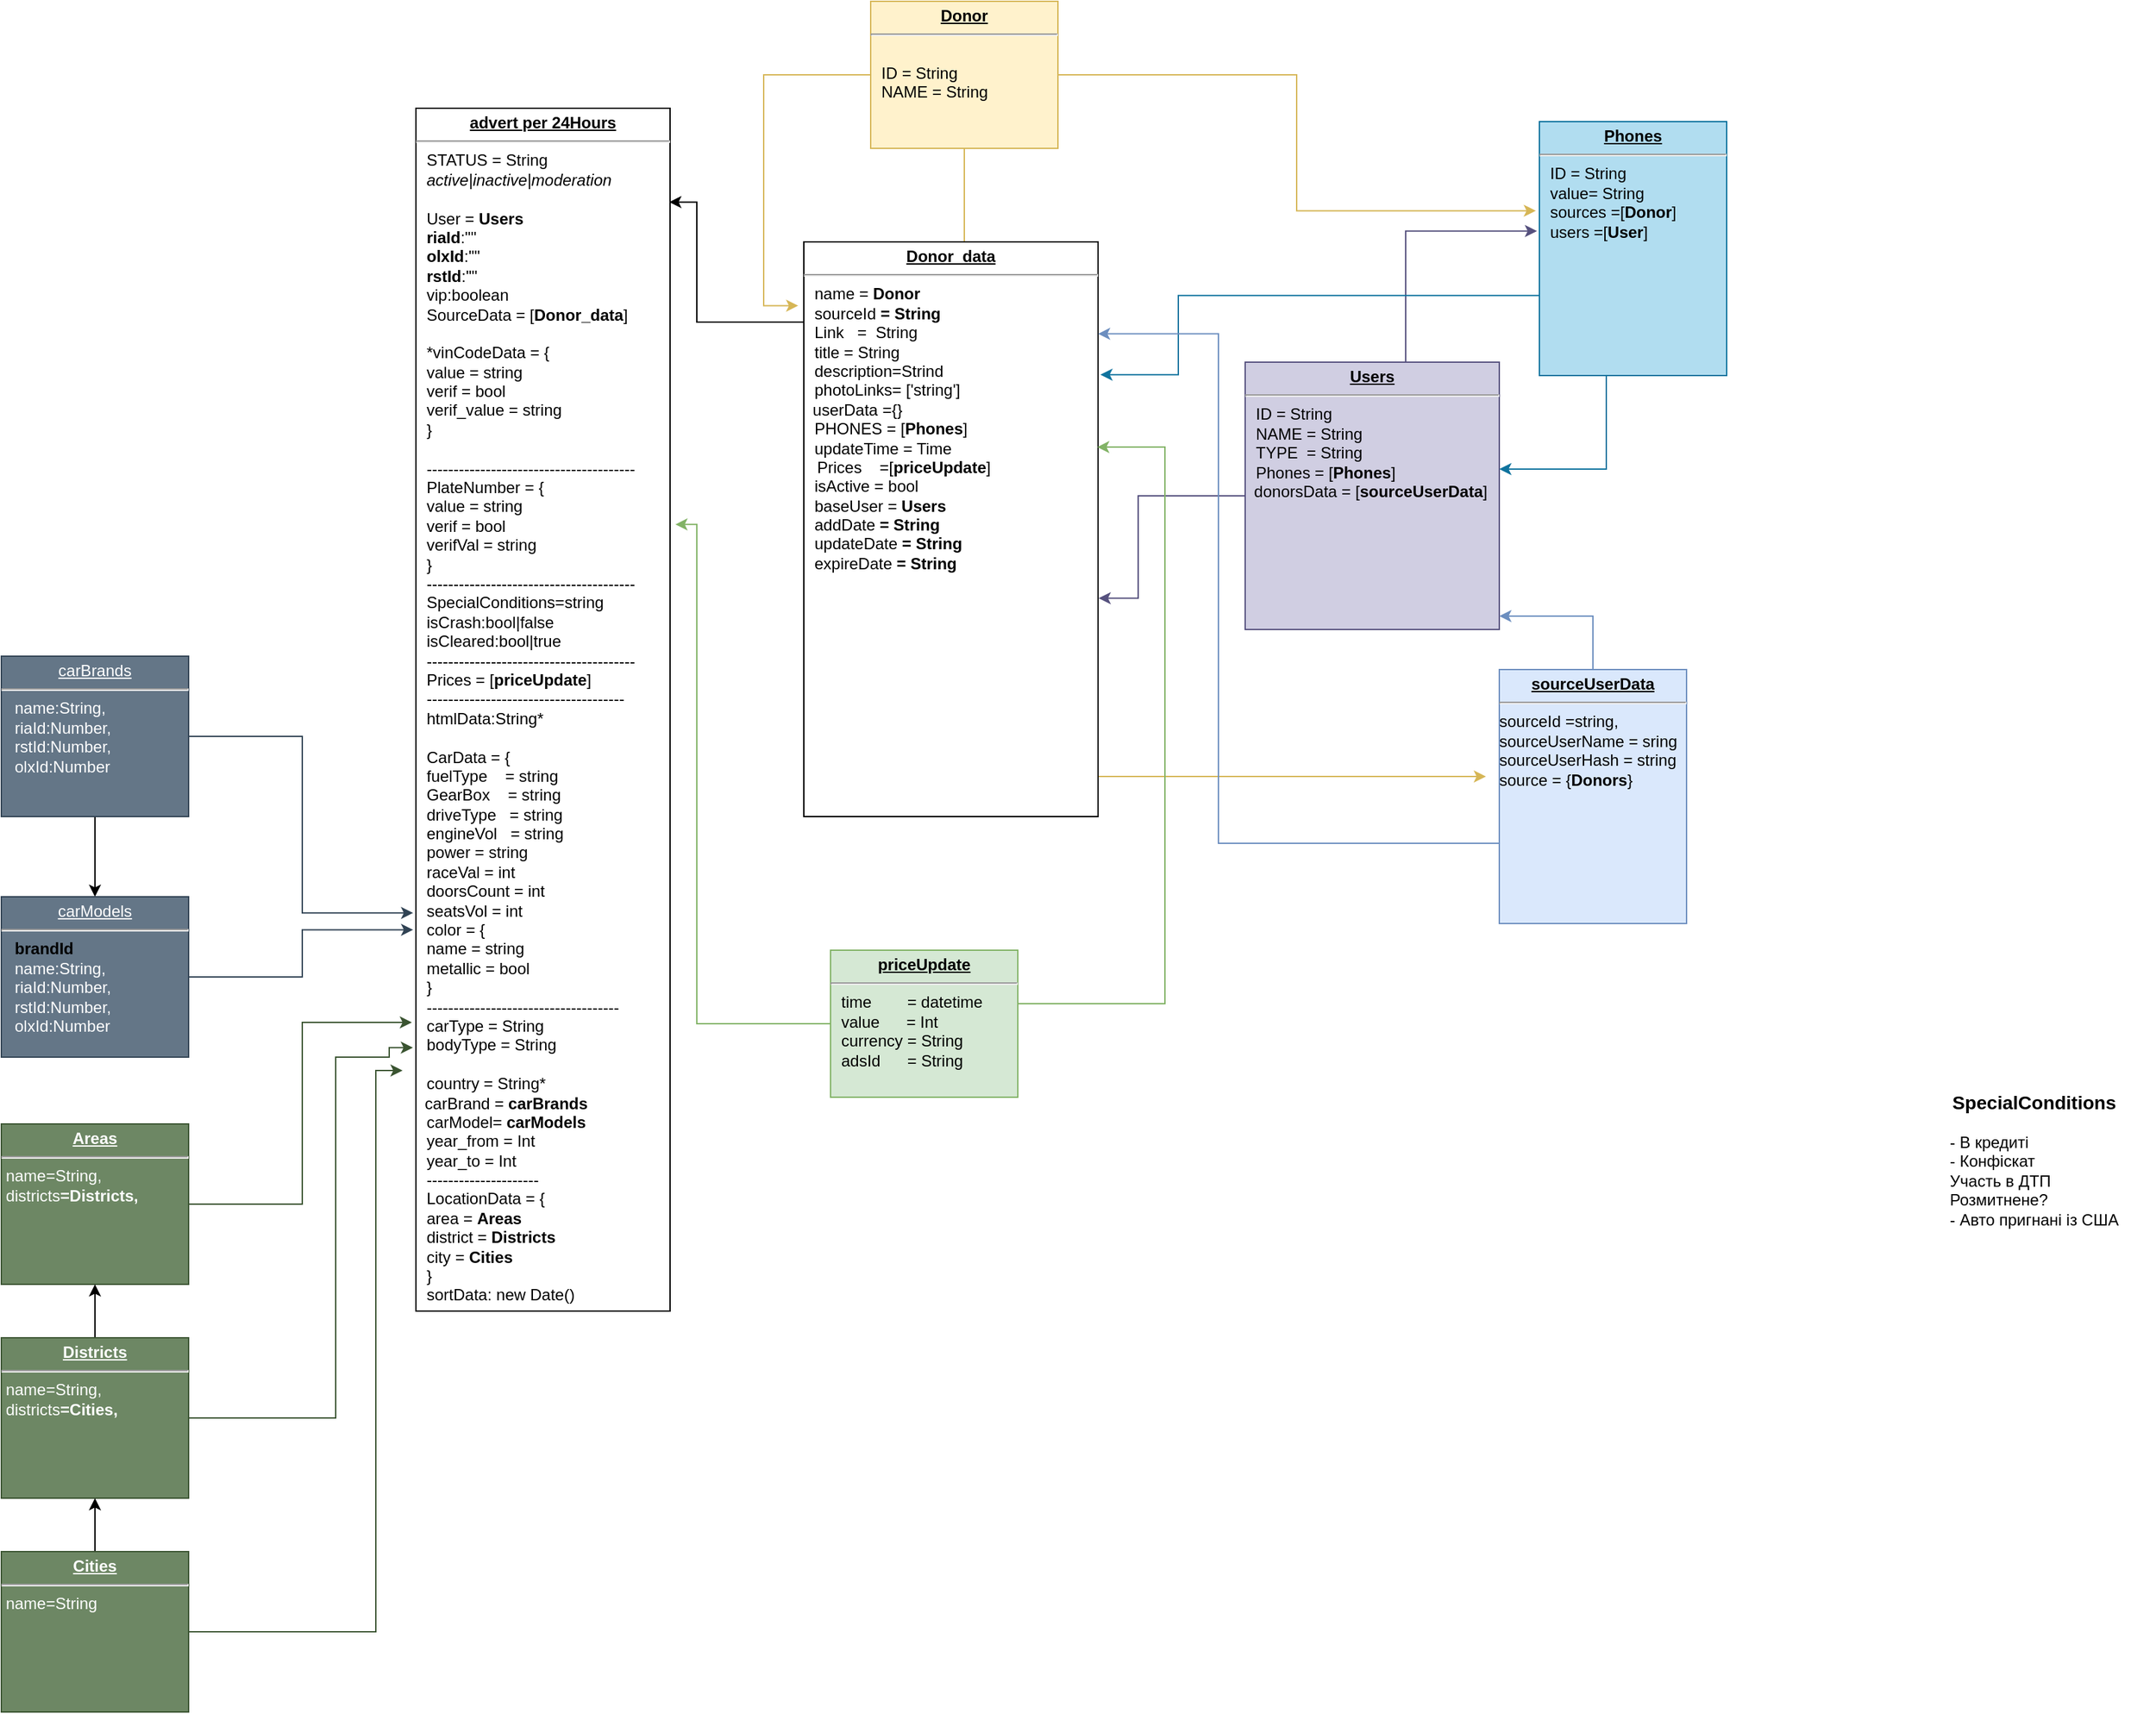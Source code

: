 <mxfile version="18.2.1" type="github">
  <diagram name="Page-1" id="a7904f86-f2b4-8e86-fa97-74104820619b">
    <mxGraphModel dx="2522" dy="1609" grid="1" gridSize="10" guides="1" tooltips="1" connect="1" arrows="1" fold="1" page="1" pageScale="1" pageWidth="1100" pageHeight="850" background="none" math="0" shadow="0">
      <root>
        <mxCell id="0" />
        <mxCell id="1" parent="0" />
        <mxCell id="24794b860abc3c2d-1" value="&lt;p style=&quot;margin: 0px ; margin-top: 4px ; text-align: center ; text-decoration: underline&quot;&gt;&lt;b&gt;advert per 24Hours&lt;/b&gt;&lt;br&gt;&lt;/p&gt;&lt;hr&gt;&lt;p style=&quot;margin: 0px ; margin-left: 8px&quot;&gt;STATUS = String &lt;br&gt;&lt;/p&gt;&lt;p style=&quot;margin: 0px ; margin-left: 8px&quot;&gt;&lt;i&gt;active|inactive|moderation&lt;/i&gt;&lt;br&gt;&lt;/p&gt;&lt;p style=&quot;margin: 0px ; margin-left: 8px&quot;&gt;&lt;br&gt;&lt;/p&gt;&lt;p style=&quot;margin: 0px ; margin-left: 8px&quot;&gt;User = &lt;b&gt;Users&lt;/b&gt;&lt;/p&gt;&lt;p style=&quot;margin: 0px ; margin-left: 8px&quot;&gt;&lt;b&gt;riaId&lt;/b&gt;:&quot;&quot;&lt;/p&gt;&lt;p style=&quot;margin: 0px ; margin-left: 8px&quot;&gt;&lt;b&gt;olxId&lt;/b&gt;:&quot;&quot;&lt;/p&gt;&lt;p style=&quot;margin: 0px ; margin-left: 8px&quot;&gt;&lt;b&gt;rstId&lt;/b&gt;:&quot;&quot;&lt;/p&gt;&lt;p style=&quot;margin: 0px ; margin-left: 8px&quot;&gt;vip:boolean&lt;br&gt;&lt;/p&gt;&lt;p style=&quot;margin: 0px ; margin-left: 8px&quot;&gt;SourceData = [&lt;b&gt;Donor_data&lt;/b&gt;]&lt;br&gt;&lt;/p&gt;&lt;p style=&quot;margin: 0px ; margin-left: 8px&quot;&gt;&lt;br&gt;&lt;/p&gt;&lt;p style=&quot;margin: 0px ; margin-left: 8px&quot;&gt;*vinCodeData = {&lt;/p&gt;&lt;p style=&quot;margin: 0px ; margin-left: 8px&quot;&gt;&lt;span&gt; &lt;span&gt; &lt;/span&gt;value = string&lt;br&gt;&lt;span&gt; &lt;/span&gt;&lt;span&gt; &lt;/span&gt;verif   = bool&lt;/span&gt;&lt;/p&gt;&lt;p style=&quot;margin: 0px ; margin-left: 8px&quot;&gt;&lt;span&gt;&lt;span&gt; &lt;/span&gt;verif_value = string&lt;br&gt;&lt;/span&gt;&lt;/p&gt;&lt;p style=&quot;margin: 0px ; margin-left: 8px&quot;&gt;&lt;span&gt;&lt;span&gt; &lt;/span&gt;&lt;span&gt; &lt;/span&gt;}&lt;/span&gt;&lt;/p&gt;&lt;p style=&quot;margin: 0px ; margin-left: 8px&quot;&gt;&lt;br&gt;&lt;/p&gt;&lt;p style=&quot;margin: 0px ; margin-left: 8px&quot;&gt;&lt;span&gt;---------------------------------------&lt;br&gt;&lt;/span&gt;&lt;/p&gt;&lt;p style=&quot;margin: 0px ; margin-left: 8px&quot;&gt;PlateNumber = {&lt;/p&gt;&lt;p style=&quot;margin: 0px ; margin-left: 8px&quot;&gt;&lt;span&gt; &lt;/span&gt;value = string&lt;br&gt;&lt;span&gt; &lt;/span&gt;verif = bool&lt;br&gt;&lt;span&gt; &lt;/span&gt;verifVal = string&lt;br&gt;&lt;/p&gt;&lt;p style=&quot;margin: 0px ; margin-left: 8px&quot;&gt;&lt;span&gt; &lt;/span&gt;}&lt;/p&gt;&lt;p style=&quot;margin: 0px ; margin-left: 8px&quot;&gt;---------------------------------------&lt;br&gt;&lt;/p&gt;&lt;p style=&quot;margin: 0px 0px 0px 8px&quot;&gt;SpecialСonditions=string&lt;/p&gt;&lt;p style=&quot;margin: 0px 0px 0px 8px&quot;&gt;isCrash:bool|false&lt;/p&gt;&lt;p style=&quot;margin: 0px 0px 0px 8px&quot;&gt;isCleared:bool|true&lt;br&gt;&lt;/p&gt;&lt;p style=&quot;margin: 0px ; margin-left: 8px&quot;&gt;---------------------------------------&lt;br&gt;&lt;/p&gt;&lt;p style=&quot;margin: 0px ; margin-left: 8px&quot;&gt;Prices = [&lt;b&gt;priceUpdate&lt;/b&gt;]&lt;br&gt;&lt;/p&gt;&lt;p style=&quot;margin: 0px ; margin-left: 8px&quot;&gt;-------------------------------------&lt;/p&gt;&lt;p style=&quot;margin: 0px ; margin-left: 8px&quot;&gt;htmlData:String*&lt;/p&gt;&lt;p style=&quot;margin: 0px ; margin-left: 8px&quot;&gt;&lt;br&gt;&lt;/p&gt;&lt;p style=&quot;margin: 0px ; margin-left: 8px&quot;&gt;CarData = {&lt;/p&gt;&lt;p style=&quot;margin: 0px ; margin-left: 8px&quot;&gt;&lt;span&gt; &lt;/span&gt;fuelType&amp;nbsp;&amp;nbsp;&amp;nbsp; = string&lt;/p&gt;&lt;p style=&quot;margin: 0px ; margin-left: 8px&quot;&gt;GearBox&amp;nbsp;&amp;nbsp;&amp;nbsp; = string&lt;/p&gt;&lt;p style=&quot;margin: 0px ; margin-left: 8px&quot;&gt;driveType&amp;nbsp;&amp;nbsp; = string&lt;/p&gt;&lt;p style=&quot;margin: 0px ; margin-left: 8px&quot;&gt;engineVol&amp;nbsp;&amp;nbsp; = string&lt;/p&gt;&lt;p style=&quot;margin: 0px ; margin-left: 8px&quot;&gt;power = string&lt;br&gt;&lt;/p&gt;&lt;p style=&quot;margin: 0px ; margin-left: 8px&quot;&gt;raceVal = int&lt;/p&gt;&lt;p style=&quot;margin: 0px ; margin-left: 8px&quot;&gt;doorsCount = int&lt;/p&gt;&lt;p style=&quot;margin: 0px ; margin-left: 8px&quot;&gt;seatsVol = int&lt;/p&gt;&lt;p style=&quot;margin: 0px ; margin-left: 8px&quot;&gt;color = {&lt;/p&gt;&lt;p style=&quot;margin: 0px ; margin-left: 8px&quot;&gt;name = string&lt;/p&gt;&lt;p style=&quot;margin: 0px ; margin-left: 8px&quot;&gt;metallic = bool&lt;br&gt;&lt;/p&gt;&lt;p style=&quot;margin: 0px ; margin-left: 8px&quot;&gt;}&lt;/p&gt;&lt;p style=&quot;margin: 0px ; margin-left: 8px&quot;&gt;------------------------------------&lt;/p&gt;&lt;p style=&quot;margin: 0px ; margin-left: 8px&quot;&gt;&lt;span style=&quot;background-color: rgb(255 , 255 , 255)&quot;&gt;carType = String&lt;/span&gt;&lt;/p&gt;&lt;p style=&quot;margin: 0px ; margin-left: 8px&quot;&gt;bodyType = String&lt;/p&gt;&lt;p style=&quot;margin: 0px ; margin-left: 8px&quot;&gt;&lt;br&gt;&lt;/p&gt;&lt;p style=&quot;margin: 0px ; margin-left: 8px&quot;&gt;country = String*&lt;/p&gt;&amp;nbsp; carBrand = &lt;b&gt;carBrands&lt;/b&gt;&lt;br&gt;&lt;p style=&quot;margin: 0px ; margin-left: 8px&quot;&gt;carModel= &lt;b&gt;carModels&lt;/b&gt;&lt;br&gt;&lt;/p&gt;&lt;p style=&quot;margin: 0px ; margin-left: 8px&quot;&gt;year_from = Int&lt;/p&gt;&lt;p style=&quot;margin: 0px ; margin-left: 8px&quot;&gt;year_to = Int&lt;/p&gt;&lt;p style=&quot;margin: 0px ; margin-left: 8px&quot;&gt;&lt;span&gt; &lt;/span&gt;---------------------&lt;/p&gt;&lt;p style=&quot;margin: 0px ; margin-left: 8px&quot;&gt;LocationData = {&lt;/p&gt;&lt;p style=&quot;margin: 0px ; margin-left: 8px&quot;&gt;area = &lt;b&gt;Areas&lt;/b&gt;&lt;br&gt;&lt;/p&gt;&lt;p style=&quot;margin: 0px ; margin-left: 8px&quot;&gt;district = &lt;b&gt;Districts&lt;/b&gt;&lt;br&gt;&lt;/p&gt;&lt;p style=&quot;margin: 0px ; margin-left: 8px&quot;&gt;city = &lt;b&gt;Cities&lt;/b&gt;&lt;br&gt;&lt;/p&gt;&lt;p style=&quot;margin: 0px ; margin-left: 8px&quot;&gt;}&lt;/p&gt;&lt;p style=&quot;margin: 0px ; margin-left: 8px&quot;&gt;sortData: new Date()&lt;br&gt;&lt;/p&gt;&lt;p style=&quot;margin: 0px ; margin-left: 8px&quot;&gt;&lt;br&gt;&lt;/p&gt;&lt;p style=&quot;margin: 0px ; margin-left: 8px&quot;&gt;&lt;br&gt;&lt;/p&gt;&lt;p style=&quot;margin: 0px ; margin-left: 8px&quot;&gt;&lt;br&gt;&lt;/p&gt;&lt;p style=&quot;margin: 0px ; margin-left: 8px&quot;&gt;&lt;br&gt;&lt;/p&gt;&lt;p style=&quot;margin: 0px ; margin-left: 8px&quot;&gt;&lt;br&gt;&lt;/p&gt;&lt;p style=&quot;margin: 0px ; margin-left: 8px&quot;&gt;&lt;br&gt;&lt;/p&gt;" style="verticalAlign=top;align=left;overflow=fill;fontSize=12;fontFamily=Helvetica;html=1;rounded=0;shadow=0;comic=0;labelBackgroundColor=none;strokeWidth=1" parent="1" vertex="1">
          <mxGeometry x="-260" y="-360" width="190" height="900" as="geometry" />
        </mxCell>
        <mxCell id="nhno9NxQIb300grrD1jO-25" value="" style="edgeStyle=elbowEdgeStyle;rounded=0;orthogonalLoop=1;jettySize=auto;html=1;fontSize=12;entryX=-0.013;entryY=0.431;entryDx=0;entryDy=0;entryPerimeter=0;fillColor=#d0cee2;strokeColor=#56517e;" parent="1" source="24794b860abc3c2d-17" target="_MbS539FBpBQaepYveTc-13" edge="1">
          <mxGeometry relative="1" as="geometry">
            <mxPoint x="455" y="-290" as="targetPoint" />
            <Array as="points">
              <mxPoint x="480" y="-220" />
            </Array>
          </mxGeometry>
        </mxCell>
        <mxCell id="nhno9NxQIb300grrD1jO-29" value="" style="edgeStyle=elbowEdgeStyle;rounded=0;orthogonalLoop=1;jettySize=auto;html=1;fontSize=12;entryX=1.002;entryY=0.62;entryDx=0;entryDy=0;entryPerimeter=0;fillColor=#d0cee2;strokeColor=#56517e;" parent="1" source="24794b860abc3c2d-17" target="iJOecmcDZauGZsiT4Fyy-1" edge="1">
          <mxGeometry relative="1" as="geometry">
            <Array as="points">
              <mxPoint x="280" y="-70" />
              <mxPoint x="260" y="10" />
              <mxPoint x="270" y="10" />
            </Array>
          </mxGeometry>
        </mxCell>
        <mxCell id="24794b860abc3c2d-17" value="&lt;p style=&quot;margin: 0px ; margin-top: 4px ; text-align: center ; text-decoration: underline&quot;&gt;&lt;b&gt;Users&lt;/b&gt;&lt;br&gt;&lt;/p&gt;&lt;hr&gt;&lt;p style=&quot;margin: 0px ; margin-left: 8px&quot;&gt;ID = String&lt;/p&gt;&lt;p style=&quot;margin: 0px ; margin-left: 8px&quot;&gt;NAME = String&lt;/p&gt;&lt;p style=&quot;margin: 0px ; margin-left: 8px&quot;&gt;TYPE&amp;nbsp; = String&lt;/p&gt;&lt;p style=&quot;margin: 0px ; margin-left: 8px&quot;&gt;Phones = [&lt;b&gt;Phones&lt;/b&gt;]&lt;br&gt;&lt;/p&gt;&amp;nbsp; donorsData = [&lt;b&gt;sourceUserData&lt;/b&gt;]&lt;br&gt;&lt;p style=&quot;margin: 0px ; margin-left: 8px&quot;&gt;&lt;br&gt;&lt;/p&gt;" style="verticalAlign=top;align=left;overflow=fill;fontSize=12;fontFamily=Helvetica;html=1;rounded=0;shadow=0;comic=0;labelBackgroundColor=none;strokeWidth=1;fillColor=#d0cee2;strokeColor=#56517e;" parent="1" vertex="1">
          <mxGeometry x="360" y="-170" width="190" height="200" as="geometry" />
        </mxCell>
        <mxCell id="nhno9NxQIb300grrD1jO-19" value="" style="edgeStyle=elbowEdgeStyle;rounded=0;orthogonalLoop=1;jettySize=auto;html=1;fontSize=12;entryX=-0.019;entryY=0.111;entryDx=0;entryDy=0;entryPerimeter=0;fillColor=#fff2cc;strokeColor=#d6b656;" parent="1" source="24794b860abc3c2d-18" target="iJOecmcDZauGZsiT4Fyy-1" edge="1">
          <mxGeometry relative="1" as="geometry">
            <mxPoint x="20" y="-200" as="targetPoint" />
            <Array as="points">
              <mxPoint y="-290" />
            </Array>
          </mxGeometry>
        </mxCell>
        <mxCell id="nhno9NxQIb300grrD1jO-23" value="" style="edgeStyle=elbowEdgeStyle;rounded=0;orthogonalLoop=1;jettySize=auto;html=1;fontSize=12;entryX=-0.019;entryY=0.351;entryDx=0;entryDy=0;entryPerimeter=0;fillColor=#fff2cc;strokeColor=#d6b656;" parent="1" source="24794b860abc3c2d-18" target="_MbS539FBpBQaepYveTc-13" edge="1">
          <mxGeometry relative="1" as="geometry">
            <mxPoint x="300" y="-385" as="targetPoint" />
          </mxGeometry>
        </mxCell>
        <mxCell id="nhno9NxQIb300grrD1jO-26" value="" style="edgeStyle=elbowEdgeStyle;rounded=0;orthogonalLoop=1;jettySize=auto;html=1;fontSize=12;elbow=vertical;fillColor=#fff2cc;strokeColor=#d6b656;" parent="1" source="24794b860abc3c2d-18" edge="1">
          <mxGeometry relative="1" as="geometry">
            <mxPoint x="540" y="140" as="targetPoint" />
            <Array as="points">
              <mxPoint x="540" y="140" />
            </Array>
          </mxGeometry>
        </mxCell>
        <mxCell id="24794b860abc3c2d-18" value="&lt;p style=&quot;margin: 0px ; margin-top: 4px ; text-align: center ; text-decoration: underline&quot;&gt;&lt;b&gt;Donor&lt;/b&gt;&lt;br&gt;&lt;/p&gt;&lt;hr&gt;&lt;p style=&quot;margin: 0px ; margin-left: 8px&quot;&gt;&lt;br&gt;ID = String&lt;/p&gt;&lt;p style=&quot;margin: 0px ; margin-left: 8px&quot;&gt;NAME = String&lt;br&gt;&lt;/p&gt;" style="verticalAlign=top;align=left;overflow=fill;fontSize=12;fontFamily=Helvetica;html=1;rounded=0;shadow=0;comic=0;labelBackgroundColor=none;strokeWidth=1;fillColor=#fff2cc;strokeColor=#d6b656;" parent="1" vertex="1">
          <mxGeometry x="80" y="-440" width="140" height="110" as="geometry" />
        </mxCell>
        <mxCell id="nhno9NxQIb300grrD1jO-13" value="" style="edgeStyle=elbowEdgeStyle;rounded=0;orthogonalLoop=1;jettySize=auto;html=1;entryX=0.997;entryY=0.078;entryDx=0;entryDy=0;entryPerimeter=0;" parent="1" source="iJOecmcDZauGZsiT4Fyy-1" target="24794b860abc3c2d-1" edge="1">
          <mxGeometry relative="1" as="geometry">
            <mxPoint x="-70" y="-190" as="targetPoint" />
            <Array as="points">
              <mxPoint x="-50" y="-200" />
              <mxPoint x="10" y="-140" />
              <mxPoint x="-40" y="-200" />
              <mxPoint x="-250" y="50" />
            </Array>
          </mxGeometry>
        </mxCell>
        <mxCell id="iJOecmcDZauGZsiT4Fyy-1" value="&lt;p style=&quot;margin: 0px ; margin-top: 4px ; text-align: center ; text-decoration: underline&quot;&gt;&lt;b&gt;Donor_data&lt;/b&gt;&lt;/p&gt;&lt;hr&gt;&lt;p style=&quot;margin: 0px ; margin-left: 8px&quot;&gt;name = &lt;b&gt;Donor&lt;/b&gt;&lt;/p&gt;&lt;p style=&quot;margin: 0px ; margin-left: 8px&quot;&gt;sourceId&lt;b&gt; = String&lt;br&gt;&lt;/b&gt;&lt;/p&gt;&lt;p style=&quot;margin: 0px ; margin-left: 8px&quot;&gt;Link &amp;nbsp; =&amp;nbsp; String&lt;/p&gt;&lt;p style=&quot;margin: 0px ; margin-left: 8px&quot;&gt;title = String&lt;/p&gt;&lt;p style=&quot;margin: 0px ; margin-left: 8px&quot;&gt;description=Strind&lt;/p&gt;&lt;p style=&quot;margin: 0px ; margin-left: 8px&quot;&gt;photoLinks= [&#39;string&#39;]&lt;br&gt;&lt;/p&gt;&amp;nbsp; userData ={}&lt;br&gt;&lt;p style=&quot;margin: 0px ; margin-left: 8px&quot;&gt;PHONES = [&lt;b&gt;Phones&lt;/b&gt;]&lt;br&gt;&lt;/p&gt;&lt;p style=&quot;margin: 0px ; margin-left: 8px&quot;&gt;updateTime = Time&lt;/p&gt;&amp;nbsp;&amp;nbsp; Prices&amp;nbsp;&amp;nbsp;&amp;nbsp; =[&lt;b&gt;priceUpdate&lt;/b&gt;]&lt;p style=&quot;margin: 0px ; margin-left: 8px&quot;&gt;isActive = bool&lt;/p&gt;&lt;p style=&quot;margin: 0px ; margin-left: 8px&quot;&gt;baseUser = &lt;b&gt;Users&lt;/b&gt;&lt;/p&gt;&lt;p style=&quot;margin: 0px ; margin-left: 8px&quot;&gt;addDate&lt;b&gt; = String&lt;/b&gt;&lt;br&gt;&lt;/p&gt;&lt;p style=&quot;margin: 0px ; margin-left: 8px&quot;&gt;updateDate&lt;b&gt; = String&lt;/b&gt;&lt;/p&gt;&lt;p style=&quot;margin: 0px ; margin-left: 8px&quot;&gt;expireDate&lt;b&gt; = String&lt;br&gt;&lt;/b&gt;&lt;/p&gt;&lt;p style=&quot;margin: 0px ; margin-left: 8px&quot;&gt;&lt;b&gt;&lt;br&gt;&lt;/b&gt;&lt;/p&gt;&lt;p style=&quot;margin: 0px ; margin-left: 8px&quot;&gt;&lt;/p&gt;&lt;p style=&quot;margin: 0px ; margin-left: 8px&quot;&gt;&lt;br&gt;&lt;/p&gt;" style="verticalAlign=top;align=left;overflow=fill;fontSize=12;fontFamily=Helvetica;html=1;rounded=0;shadow=0;comic=0;labelBackgroundColor=none;strokeWidth=1" parent="1" vertex="1">
          <mxGeometry x="30" y="-260" width="220" height="430" as="geometry" />
        </mxCell>
        <mxCell id="_MbS539FBpBQaepYveTc-11" value="&lt;h3&gt;SpecialСonditions&lt;/h3&gt;&lt;div align=&quot;left&quot;&gt;- В кредиті&lt;br&gt;- Конфіскат&lt;br&gt;Участь в ДТП&lt;br&gt;Розмитнене?&lt;br&gt;- Авто пригнані із США&lt;br&gt;&lt;/div&gt;" style="text;html=1;strokeColor=none;fillColor=none;align=center;verticalAlign=middle;whiteSpace=wrap;rounded=0;" parent="1" vertex="1">
          <mxGeometry x="860" y="336.5" width="180" height="167" as="geometry" />
        </mxCell>
        <mxCell id="nhno9NxQIb300grrD1jO-24" value="" style="edgeStyle=elbowEdgeStyle;rounded=0;orthogonalLoop=1;jettySize=auto;html=1;fontSize=12;entryX=1;entryY=0.4;entryDx=0;entryDy=0;entryPerimeter=0;fillColor=#b1ddf0;strokeColor=#10739e;" parent="1" source="_MbS539FBpBQaepYveTc-13" target="24794b860abc3c2d-17" edge="1">
          <mxGeometry relative="1" as="geometry">
            <mxPoint x="650" y="-80" as="targetPoint" />
            <Array as="points">
              <mxPoint x="630" y="-90" />
            </Array>
          </mxGeometry>
        </mxCell>
        <mxCell id="nhno9NxQIb300grrD1jO-28" value="" style="edgeStyle=elbowEdgeStyle;rounded=0;orthogonalLoop=1;jettySize=auto;html=1;fontSize=12;entryX=1.008;entryY=0.231;entryDx=0;entryDy=0;entryPerimeter=0;exitX=0.013;exitY=0.685;exitDx=0;exitDy=0;exitPerimeter=0;fillColor=#b1ddf0;strokeColor=#10739e;" parent="1" source="_MbS539FBpBQaepYveTc-13" target="iJOecmcDZauGZsiT4Fyy-1" edge="1">
          <mxGeometry relative="1" as="geometry">
            <mxPoint x="270" y="-160" as="targetPoint" />
            <Array as="points">
              <mxPoint x="310" y="-210" />
              <mxPoint x="260" y="-160" />
            </Array>
          </mxGeometry>
        </mxCell>
        <mxCell id="_MbS539FBpBQaepYveTc-13" value="&lt;p style=&quot;margin: 0px ; margin-top: 4px ; text-align: center ; text-decoration: underline&quot;&gt;&lt;b&gt;Phones&lt;/b&gt;&lt;br&gt;&lt;/p&gt;&lt;hr&gt;&lt;p style=&quot;margin: 0px ; margin-left: 8px&quot;&gt;ID = String&lt;/p&gt;&lt;p style=&quot;margin: 0px ; margin-left: 8px&quot;&gt;value= String&lt;/p&gt;&lt;p style=&quot;margin: 0px ; margin-left: 8px&quot;&gt;sources =[&lt;b&gt;Donor&lt;/b&gt;]&lt;/p&gt;&lt;p style=&quot;margin: 0px ; margin-left: 8px&quot;&gt;users =[&lt;b&gt;User&lt;/b&gt;] &lt;br&gt;&lt;/p&gt;&lt;br&gt;&lt;p style=&quot;margin: 0px ; margin-left: 8px&quot;&gt;&lt;br&gt;&lt;/p&gt;&lt;br&gt;&lt;p style=&quot;margin: 0px ; margin-left: 8px&quot;&gt;&lt;br&gt;&lt;/p&gt;" style="verticalAlign=top;align=left;overflow=fill;fontSize=12;fontFamily=Helvetica;html=1;rounded=0;shadow=0;comic=0;labelBackgroundColor=none;strokeWidth=1;fillColor=#b1ddf0;strokeColor=#10739e;" parent="1" vertex="1">
          <mxGeometry x="580" y="-350" width="140" height="190" as="geometry" />
        </mxCell>
        <mxCell id="nhno9NxQIb300grrD1jO-2" value="" style="edgeStyle=orthogonalEdgeStyle;rounded=0;orthogonalLoop=1;jettySize=auto;html=1;fillColor=#dae8fc;strokeColor=#6c8ebf;" parent="1" source="nhno9NxQIb300grrD1jO-1" target="24794b860abc3c2d-17" edge="1">
          <mxGeometry relative="1" as="geometry">
            <Array as="points">
              <mxPoint x="620" y="20" />
              <mxPoint x="470" y="20" />
            </Array>
          </mxGeometry>
        </mxCell>
        <mxCell id="nhno9NxQIb300grrD1jO-11" value="" style="edgeStyle=elbowEdgeStyle;rounded=0;orthogonalLoop=1;jettySize=auto;html=1;entryX=1;entryY=0.16;entryDx=0;entryDy=0;entryPerimeter=0;fillColor=#dae8fc;strokeColor=#6c8ebf;" parent="1" source="nhno9NxQIb300grrD1jO-1" target="iJOecmcDZauGZsiT4Fyy-1" edge="1">
          <mxGeometry relative="1" as="geometry">
            <mxPoint x="470" y="155" as="targetPoint" />
            <Array as="points">
              <mxPoint x="340" y="190" />
              <mxPoint x="310" y="60" />
              <mxPoint x="260" y="-190" />
              <mxPoint x="270" y="-190" />
              <mxPoint x="340" y="120" />
            </Array>
          </mxGeometry>
        </mxCell>
        <mxCell id="nhno9NxQIb300grrD1jO-1" value="&lt;p style=&quot;margin: 0px ; margin-top: 4px ; text-align: center ; text-decoration: underline&quot;&gt;&lt;b&gt;sourceUserData&lt;/b&gt;&lt;br&gt;&lt;/p&gt;&lt;hr&gt;&lt;div&gt;sourceId =string,&lt;/div&gt;&lt;div&gt;sourceUserName = sring&lt;/div&gt;&lt;div&gt;sourceUserHash = string&lt;/div&gt;&lt;div&gt;source = {&lt;b&gt;Donors&lt;/b&gt;}&lt;br&gt;&lt;/div&gt;&lt;br&gt;&lt;p style=&quot;margin: 0px ; margin-left: 8px&quot;&gt;&lt;br&gt;&lt;/p&gt;" style="verticalAlign=top;align=left;overflow=fill;fontSize=12;fontFamily=Helvetica;html=1;rounded=0;shadow=0;comic=0;labelBackgroundColor=none;strokeWidth=1;fillColor=#dae8fc;strokeColor=#6c8ebf;" parent="1" vertex="1">
          <mxGeometry x="550" y="60" width="140" height="190" as="geometry" />
        </mxCell>
        <mxCell id="nhno9NxQIb300grrD1jO-6" value="" style="edgeStyle=elbowEdgeStyle;rounded=0;orthogonalLoop=1;jettySize=auto;html=1;entryX=0.997;entryY=0.357;entryDx=0;entryDy=0;entryPerimeter=0;fillColor=#d5e8d4;strokeColor=#82b366;" parent="1" source="nhno9NxQIb300grrD1jO-4" target="iJOecmcDZauGZsiT4Fyy-1" edge="1">
          <mxGeometry relative="1" as="geometry">
            <mxPoint x="610" y="550" as="targetPoint" />
            <Array as="points">
              <mxPoint x="300" y="310" />
              <mxPoint x="320" />
            </Array>
          </mxGeometry>
        </mxCell>
        <mxCell id="nhno9NxQIb300grrD1jO-20" value="" style="edgeStyle=elbowEdgeStyle;rounded=0;orthogonalLoop=1;jettySize=auto;html=1;fontSize=12;entryX=1.021;entryY=0.346;entryDx=0;entryDy=0;entryPerimeter=0;fillColor=#d5e8d4;strokeColor=#82b366;" parent="1" source="nhno9NxQIb300grrD1jO-4" target="24794b860abc3c2d-1" edge="1">
          <mxGeometry relative="1" as="geometry">
            <mxPoint x="-60" y="-80" as="targetPoint" />
            <Array as="points">
              <mxPoint x="-50" y="-40" />
              <mxPoint x="-30" y="-70" />
            </Array>
          </mxGeometry>
        </mxCell>
        <mxCell id="nhno9NxQIb300grrD1jO-4" value="&lt;p style=&quot;margin: 0px ; margin-top: 4px ; text-align: center ; text-decoration: underline&quot;&gt;&lt;b&gt;priceUpdate&lt;/b&gt;&lt;br&gt;&lt;/p&gt;&lt;hr&gt;&lt;div&gt;&lt;p style=&quot;margin: 0px ; margin-left: 8px&quot;&gt;time&amp;nbsp;&amp;nbsp;&amp;nbsp;&amp;nbsp;&amp;nbsp;&amp;nbsp;&amp;nbsp; = datetime&lt;/p&gt;&lt;p style=&quot;margin: 0px ; margin-left: 8px&quot;&gt;value&amp;nbsp;&amp;nbsp;&amp;nbsp;&amp;nbsp;&amp;nbsp; = Int&lt;/p&gt;&lt;p style=&quot;margin: 0px ; margin-left: 8px&quot;&gt;currency = String&lt;/p&gt;&lt;p style=&quot;margin: 0px ; margin-left: 8px&quot;&gt;adsId&amp;nbsp;&amp;nbsp;&amp;nbsp;&amp;nbsp;&amp;nbsp; = String&lt;br&gt;&lt;/p&gt;&lt;br&gt;&lt;/div&gt;&lt;br&gt;&lt;p style=&quot;margin: 0px ; margin-left: 8px&quot;&gt;&lt;br&gt;&lt;/p&gt;" style="verticalAlign=top;align=left;overflow=fill;fontSize=12;fontFamily=Helvetica;html=1;rounded=0;shadow=0;comic=0;labelBackgroundColor=none;strokeWidth=1;fillColor=#d5e8d4;strokeColor=#82b366;" parent="1" vertex="1">
          <mxGeometry x="50" y="270" width="140" height="110" as="geometry" />
        </mxCell>
        <mxCell id="3VNYHUwf1vP-Uy8ywmdI-2" value="" style="edgeStyle=orthogonalEdgeStyle;rounded=0;orthogonalLoop=1;jettySize=auto;html=1;entryX=-0.011;entryY=0.669;entryDx=0;entryDy=0;entryPerimeter=0;fillColor=#647687;strokeColor=#314354;" parent="1" source="3VNYHUwf1vP-Uy8ywmdI-1" target="24794b860abc3c2d-1" edge="1">
          <mxGeometry relative="1" as="geometry">
            <mxPoint x="-350" y="200" as="targetPoint" />
          </mxGeometry>
        </mxCell>
        <mxCell id="3VNYHUwf1vP-Uy8ywmdI-4" value="" style="edgeStyle=orthogonalEdgeStyle;rounded=0;orthogonalLoop=1;jettySize=auto;html=1;fontColor=#000000;" parent="1" source="3VNYHUwf1vP-Uy8ywmdI-1" target="3VNYHUwf1vP-Uy8ywmdI-3" edge="1">
          <mxGeometry relative="1" as="geometry" />
        </mxCell>
        <mxCell id="3VNYHUwf1vP-Uy8ywmdI-1" value="&lt;p style=&quot;margin: 0px ; margin-top: 4px ; text-align: center ; text-decoration: underline&quot;&gt;carBrands&lt;br&gt;&lt;/p&gt;&lt;hr&gt;&lt;div&gt;&amp;nbsp;&amp;nbsp; name:String,&lt;/div&gt;&lt;div&gt;&amp;nbsp;&amp;nbsp; riaId:Number,&lt;/div&gt;&lt;div&gt;&amp;nbsp;&amp;nbsp; rstId:Number,&lt;/div&gt;&lt;div&gt;&amp;nbsp;&amp;nbsp; olxId:Number&lt;br&gt;&lt;/div&gt;&lt;div&gt;&lt;br&gt;&lt;/div&gt;&lt;br&gt;&lt;p style=&quot;margin: 0px ; margin-left: 8px&quot;&gt;&lt;br&gt;&lt;/p&gt;" style="verticalAlign=top;align=left;overflow=fill;fontSize=12;fontFamily=Helvetica;html=1;rounded=0;shadow=0;comic=0;labelBackgroundColor=none;strokeWidth=1;fillColor=#647687;fontColor=#ffffff;strokeColor=#314354;" parent="1" vertex="1">
          <mxGeometry x="-570" y="50" width="140" height="120" as="geometry" />
        </mxCell>
        <mxCell id="3VNYHUwf1vP-Uy8ywmdI-5" value="" style="edgeStyle=orthogonalEdgeStyle;rounded=0;orthogonalLoop=1;jettySize=auto;html=1;fontColor=#000000;entryX=-0.011;entryY=0.683;entryDx=0;entryDy=0;entryPerimeter=0;fillColor=#647687;strokeColor=#314354;" parent="1" source="3VNYHUwf1vP-Uy8ywmdI-3" target="24794b860abc3c2d-1" edge="1">
          <mxGeometry relative="1" as="geometry">
            <mxPoint x="-350" y="340" as="targetPoint" />
          </mxGeometry>
        </mxCell>
        <mxCell id="3VNYHUwf1vP-Uy8ywmdI-3" value="&lt;p style=&quot;margin: 0px ; margin-top: 4px ; text-align: center ; text-decoration: underline&quot;&gt;carModels&lt;br&gt;&lt;/p&gt;&lt;hr&gt;&lt;div&gt;&amp;nbsp;&amp;nbsp; &lt;font color=&quot;#000000&quot;&gt;&lt;b&gt;brandId&lt;/b&gt;&lt;/font&gt;&lt;br&gt;&lt;/div&gt;&lt;div&gt;&amp;nbsp;&amp;nbsp; name:String,&lt;/div&gt;&lt;div&gt;&amp;nbsp;&amp;nbsp; riaId:Number,&lt;/div&gt;&lt;div&gt;&amp;nbsp;&amp;nbsp; rstId:Number,&lt;/div&gt;&lt;div&gt;&amp;nbsp;&amp;nbsp; olxId:Number&lt;br&gt;&lt;/div&gt;&lt;div&gt;&lt;br&gt;&lt;/div&gt;&lt;br&gt;&lt;p style=&quot;margin: 0px ; margin-left: 8px&quot;&gt;&lt;br&gt;&lt;/p&gt;" style="verticalAlign=top;align=left;overflow=fill;fontSize=12;fontFamily=Helvetica;html=1;rounded=0;shadow=0;comic=0;labelBackgroundColor=none;strokeWidth=1;fillColor=#647687;fontColor=#ffffff;strokeColor=#314354;" parent="1" vertex="1">
          <mxGeometry x="-570" y="230" width="140" height="120" as="geometry" />
        </mxCell>
        <mxCell id="3VNYHUwf1vP-Uy8ywmdI-13" value="" style="edgeStyle=orthogonalEdgeStyle;rounded=0;orthogonalLoop=1;jettySize=auto;html=1;fontColor=#000000;entryX=-0.016;entryY=0.76;entryDx=0;entryDy=0;entryPerimeter=0;fillColor=#6d8764;strokeColor=#3A5431;" parent="1" source="3VNYHUwf1vP-Uy8ywmdI-6" target="24794b860abc3c2d-1" edge="1">
          <mxGeometry relative="1" as="geometry">
            <mxPoint x="-350" y="460" as="targetPoint" />
          </mxGeometry>
        </mxCell>
        <mxCell id="3VNYHUwf1vP-Uy8ywmdI-6" value="&lt;p style=&quot;margin: 0px ; margin-top: 4px ; text-align: center ; text-decoration: underline&quot;&gt;&lt;b&gt;Areas&lt;/b&gt;&lt;br&gt;&lt;/p&gt;&lt;hr&gt;&lt;div&gt;&amp;nbsp;name=String,&lt;/div&gt;&lt;div&gt;&amp;nbsp;districts&lt;b&gt;=Districts,&lt;/b&gt;&lt;/div&gt;&lt;div&gt;&lt;b&gt;&amp;nbsp;&lt;/b&gt;&lt;br&gt;&lt;/div&gt;&lt;div&gt;&lt;br&gt;&lt;/div&gt;&lt;br&gt;&lt;p style=&quot;margin: 0px ; margin-left: 8px&quot;&gt;&lt;br&gt;&lt;/p&gt;" style="verticalAlign=top;align=left;overflow=fill;fontSize=12;fontFamily=Helvetica;html=1;rounded=0;shadow=0;comic=0;labelBackgroundColor=none;strokeWidth=1;fillColor=#6d8764;fontColor=#ffffff;strokeColor=#3A5431;" parent="1" vertex="1">
          <mxGeometry x="-570" y="400" width="140" height="120" as="geometry" />
        </mxCell>
        <mxCell id="3VNYHUwf1vP-Uy8ywmdI-12" value="" style="edgeStyle=orthogonalEdgeStyle;rounded=0;orthogonalLoop=1;jettySize=auto;html=1;fontColor=#000000;" parent="1" source="3VNYHUwf1vP-Uy8ywmdI-8" target="3VNYHUwf1vP-Uy8ywmdI-6" edge="1">
          <mxGeometry relative="1" as="geometry" />
        </mxCell>
        <mxCell id="3VNYHUwf1vP-Uy8ywmdI-14" value="" style="edgeStyle=orthogonalEdgeStyle;rounded=0;orthogonalLoop=1;jettySize=auto;html=1;fontColor=#000000;entryX=-0.012;entryY=0.781;entryDx=0;entryDy=0;entryPerimeter=0;fillColor=#6d8764;strokeColor=#3A5431;" parent="1" source="3VNYHUwf1vP-Uy8ywmdI-8" target="24794b860abc3c2d-1" edge="1">
          <mxGeometry relative="1" as="geometry">
            <mxPoint x="-280" y="530" as="targetPoint" />
            <Array as="points">
              <mxPoint x="-320" y="620" />
              <mxPoint x="-320" y="350" />
              <mxPoint x="-280" y="350" />
              <mxPoint x="-280" y="343" />
            </Array>
          </mxGeometry>
        </mxCell>
        <mxCell id="3VNYHUwf1vP-Uy8ywmdI-8" value="&lt;p style=&quot;margin: 0px ; margin-top: 4px ; text-align: center ; text-decoration: underline&quot;&gt;&lt;b&gt;Districts&lt;/b&gt;&lt;br&gt;&lt;/p&gt;&lt;hr&gt;&lt;div&gt;&amp;nbsp;name=String,&lt;/div&gt;&lt;div&gt;&amp;nbsp;districts&lt;b&gt;=Cities,&lt;/b&gt;&lt;/div&gt;&lt;div&gt;&lt;b&gt;&amp;nbsp;&lt;/b&gt;&lt;br&gt;&lt;/div&gt;&lt;div&gt;&lt;br&gt;&lt;/div&gt;&lt;br&gt;&lt;p style=&quot;margin: 0px ; margin-left: 8px&quot;&gt;&lt;br&gt;&lt;/p&gt;" style="verticalAlign=top;align=left;overflow=fill;fontSize=12;fontFamily=Helvetica;html=1;rounded=0;shadow=0;comic=0;labelBackgroundColor=none;strokeWidth=1;fillColor=#6d8764;fontColor=#ffffff;strokeColor=#3A5431;" parent="1" vertex="1">
          <mxGeometry x="-570" y="560" width="140" height="120" as="geometry" />
        </mxCell>
        <mxCell id="3VNYHUwf1vP-Uy8ywmdI-11" value="" style="edgeStyle=orthogonalEdgeStyle;rounded=0;orthogonalLoop=1;jettySize=auto;html=1;fontColor=#000000;" parent="1" source="3VNYHUwf1vP-Uy8ywmdI-9" edge="1">
          <mxGeometry relative="1" as="geometry">
            <mxPoint x="-500" y="680" as="targetPoint" />
          </mxGeometry>
        </mxCell>
        <mxCell id="3VNYHUwf1vP-Uy8ywmdI-15" value="" style="edgeStyle=orthogonalEdgeStyle;rounded=0;orthogonalLoop=1;jettySize=auto;html=1;fontColor=#000000;fillColor=#6d8764;strokeColor=#3A5431;" parent="1" source="3VNYHUwf1vP-Uy8ywmdI-9" edge="1">
          <mxGeometry relative="1" as="geometry">
            <mxPoint x="-270" y="360" as="targetPoint" />
            <Array as="points">
              <mxPoint x="-290" y="780" />
              <mxPoint x="-290" y="360" />
            </Array>
          </mxGeometry>
        </mxCell>
        <mxCell id="3VNYHUwf1vP-Uy8ywmdI-9" value="&lt;p style=&quot;margin: 0px ; margin-top: 4px ; text-align: center ; text-decoration: underline&quot;&gt;&lt;b&gt;Cities&lt;/b&gt;&lt;br&gt;&lt;/p&gt;&lt;hr&gt;&lt;div&gt;&amp;nbsp;name=String&lt;/div&gt;&lt;div&gt;&lt;b&gt;&amp;nbsp;&lt;/b&gt;&lt;br&gt;&lt;/div&gt;&lt;div&gt;&lt;br&gt;&lt;/div&gt;&lt;br&gt;&lt;p style=&quot;margin: 0px ; margin-left: 8px&quot;&gt;&lt;br&gt;&lt;/p&gt;" style="verticalAlign=top;align=left;overflow=fill;fontSize=12;fontFamily=Helvetica;html=1;rounded=0;shadow=0;comic=0;labelBackgroundColor=none;strokeWidth=1;fillColor=#6d8764;fontColor=#ffffff;strokeColor=#3A5431;" parent="1" vertex="1">
          <mxGeometry x="-570" y="720" width="140" height="120" as="geometry" />
        </mxCell>
      </root>
    </mxGraphModel>
  </diagram>
</mxfile>
